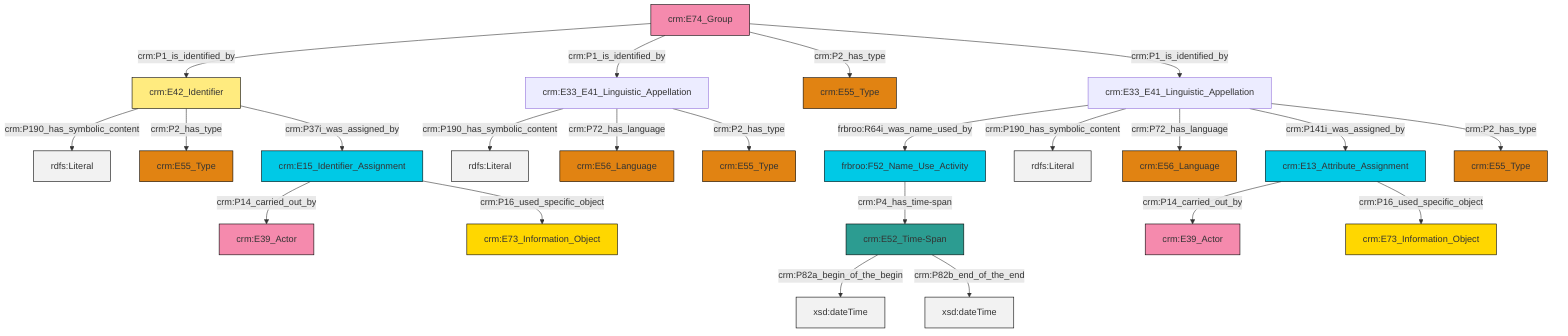 graph TD
classDef Literal fill:#f2f2f2,stroke:#000000;
classDef CRM_Entity fill:#FFFFFF,stroke:#000000;
classDef Temporal_Entity fill:#00C9E6, stroke:#000000;
classDef Type fill:#E18312, stroke:#000000;
classDef Time-Span fill:#2C9C91, stroke:#000000;
classDef Appellation fill:#FFEB7F, stroke:#000000;
classDef Place fill:#008836, stroke:#000000;
classDef Persistent_Item fill:#B266B2, stroke:#000000;
classDef Conceptual_Object fill:#FFD700, stroke:#000000;
classDef Physical_Thing fill:#D2B48C, stroke:#000000;
classDef Actor fill:#f58aad, stroke:#000000;
classDef PC_Classes fill:#4ce600, stroke:#000000;
classDef Multi fill:#cccccc,stroke:#000000;

0["crm:E33_E41_Linguistic_Appellation"]:::Default -->|frbroo:R64i_was_name_used_by| 1["frbroo:F52_Name_Use_Activity"]:::Temporal_Entity
10["crm:E13_Attribute_Assignment"]:::Temporal_Entity -->|crm:P14_carried_out_by| 11["crm:E39_Actor"]:::Actor
12["crm:E15_Identifier_Assignment"]:::Temporal_Entity -->|crm:P14_carried_out_by| 8["crm:E39_Actor"]:::Actor
13["crm:E42_Identifier"]:::Appellation -->|crm:P190_has_symbolic_content| 14[rdfs:Literal]:::Literal
0["crm:E33_E41_Linguistic_Appellation"]:::Default -->|crm:P190_has_symbolic_content| 17[rdfs:Literal]:::Literal
18["crm:E74_Group"]:::Actor -->|crm:P1_is_identified_by| 13["crm:E42_Identifier"]:::Appellation
10["crm:E13_Attribute_Assignment"]:::Temporal_Entity -->|crm:P16_used_specific_object| 19["crm:E73_Information_Object"]:::Conceptual_Object
18["crm:E74_Group"]:::Actor -->|crm:P1_is_identified_by| 24["crm:E33_E41_Linguistic_Appellation"]:::Default
12["crm:E15_Identifier_Assignment"]:::Temporal_Entity -->|crm:P16_used_specific_object| 2["crm:E73_Information_Object"]:::Conceptual_Object
0["crm:E33_E41_Linguistic_Appellation"]:::Default -->|crm:P72_has_language| 25["crm:E56_Language"]:::Type
15["crm:E52_Time-Span"]:::Time-Span -->|crm:P82a_begin_of_the_begin| 26[xsd:dateTime]:::Literal
18["crm:E74_Group"]:::Actor -->|crm:P2_has_type| 27["crm:E55_Type"]:::Type
1["frbroo:F52_Name_Use_Activity"]:::Temporal_Entity -->|crm:P4_has_time-span| 15["crm:E52_Time-Span"]:::Time-Span
13["crm:E42_Identifier"]:::Appellation -->|crm:P2_has_type| 4["crm:E55_Type"]:::Type
0["crm:E33_E41_Linguistic_Appellation"]:::Default -->|crm:P141i_was_assigned_by| 10["crm:E13_Attribute_Assignment"]:::Temporal_Entity
15["crm:E52_Time-Span"]:::Time-Span -->|crm:P82b_end_of_the_end| 36[xsd:dateTime]:::Literal
24["crm:E33_E41_Linguistic_Appellation"]:::Default -->|crm:P190_has_symbolic_content| 38[rdfs:Literal]:::Literal
0["crm:E33_E41_Linguistic_Appellation"]:::Default -->|crm:P2_has_type| 22["crm:E55_Type"]:::Type
13["crm:E42_Identifier"]:::Appellation -->|crm:P37i_was_assigned_by| 12["crm:E15_Identifier_Assignment"]:::Temporal_Entity
24["crm:E33_E41_Linguistic_Appellation"]:::Default -->|crm:P72_has_language| 29["crm:E56_Language"]:::Type
18["crm:E74_Group"]:::Actor -->|crm:P1_is_identified_by| 0["crm:E33_E41_Linguistic_Appellation"]:::Default
24["crm:E33_E41_Linguistic_Appellation"]:::Default -->|crm:P2_has_type| 6["crm:E55_Type"]:::Type